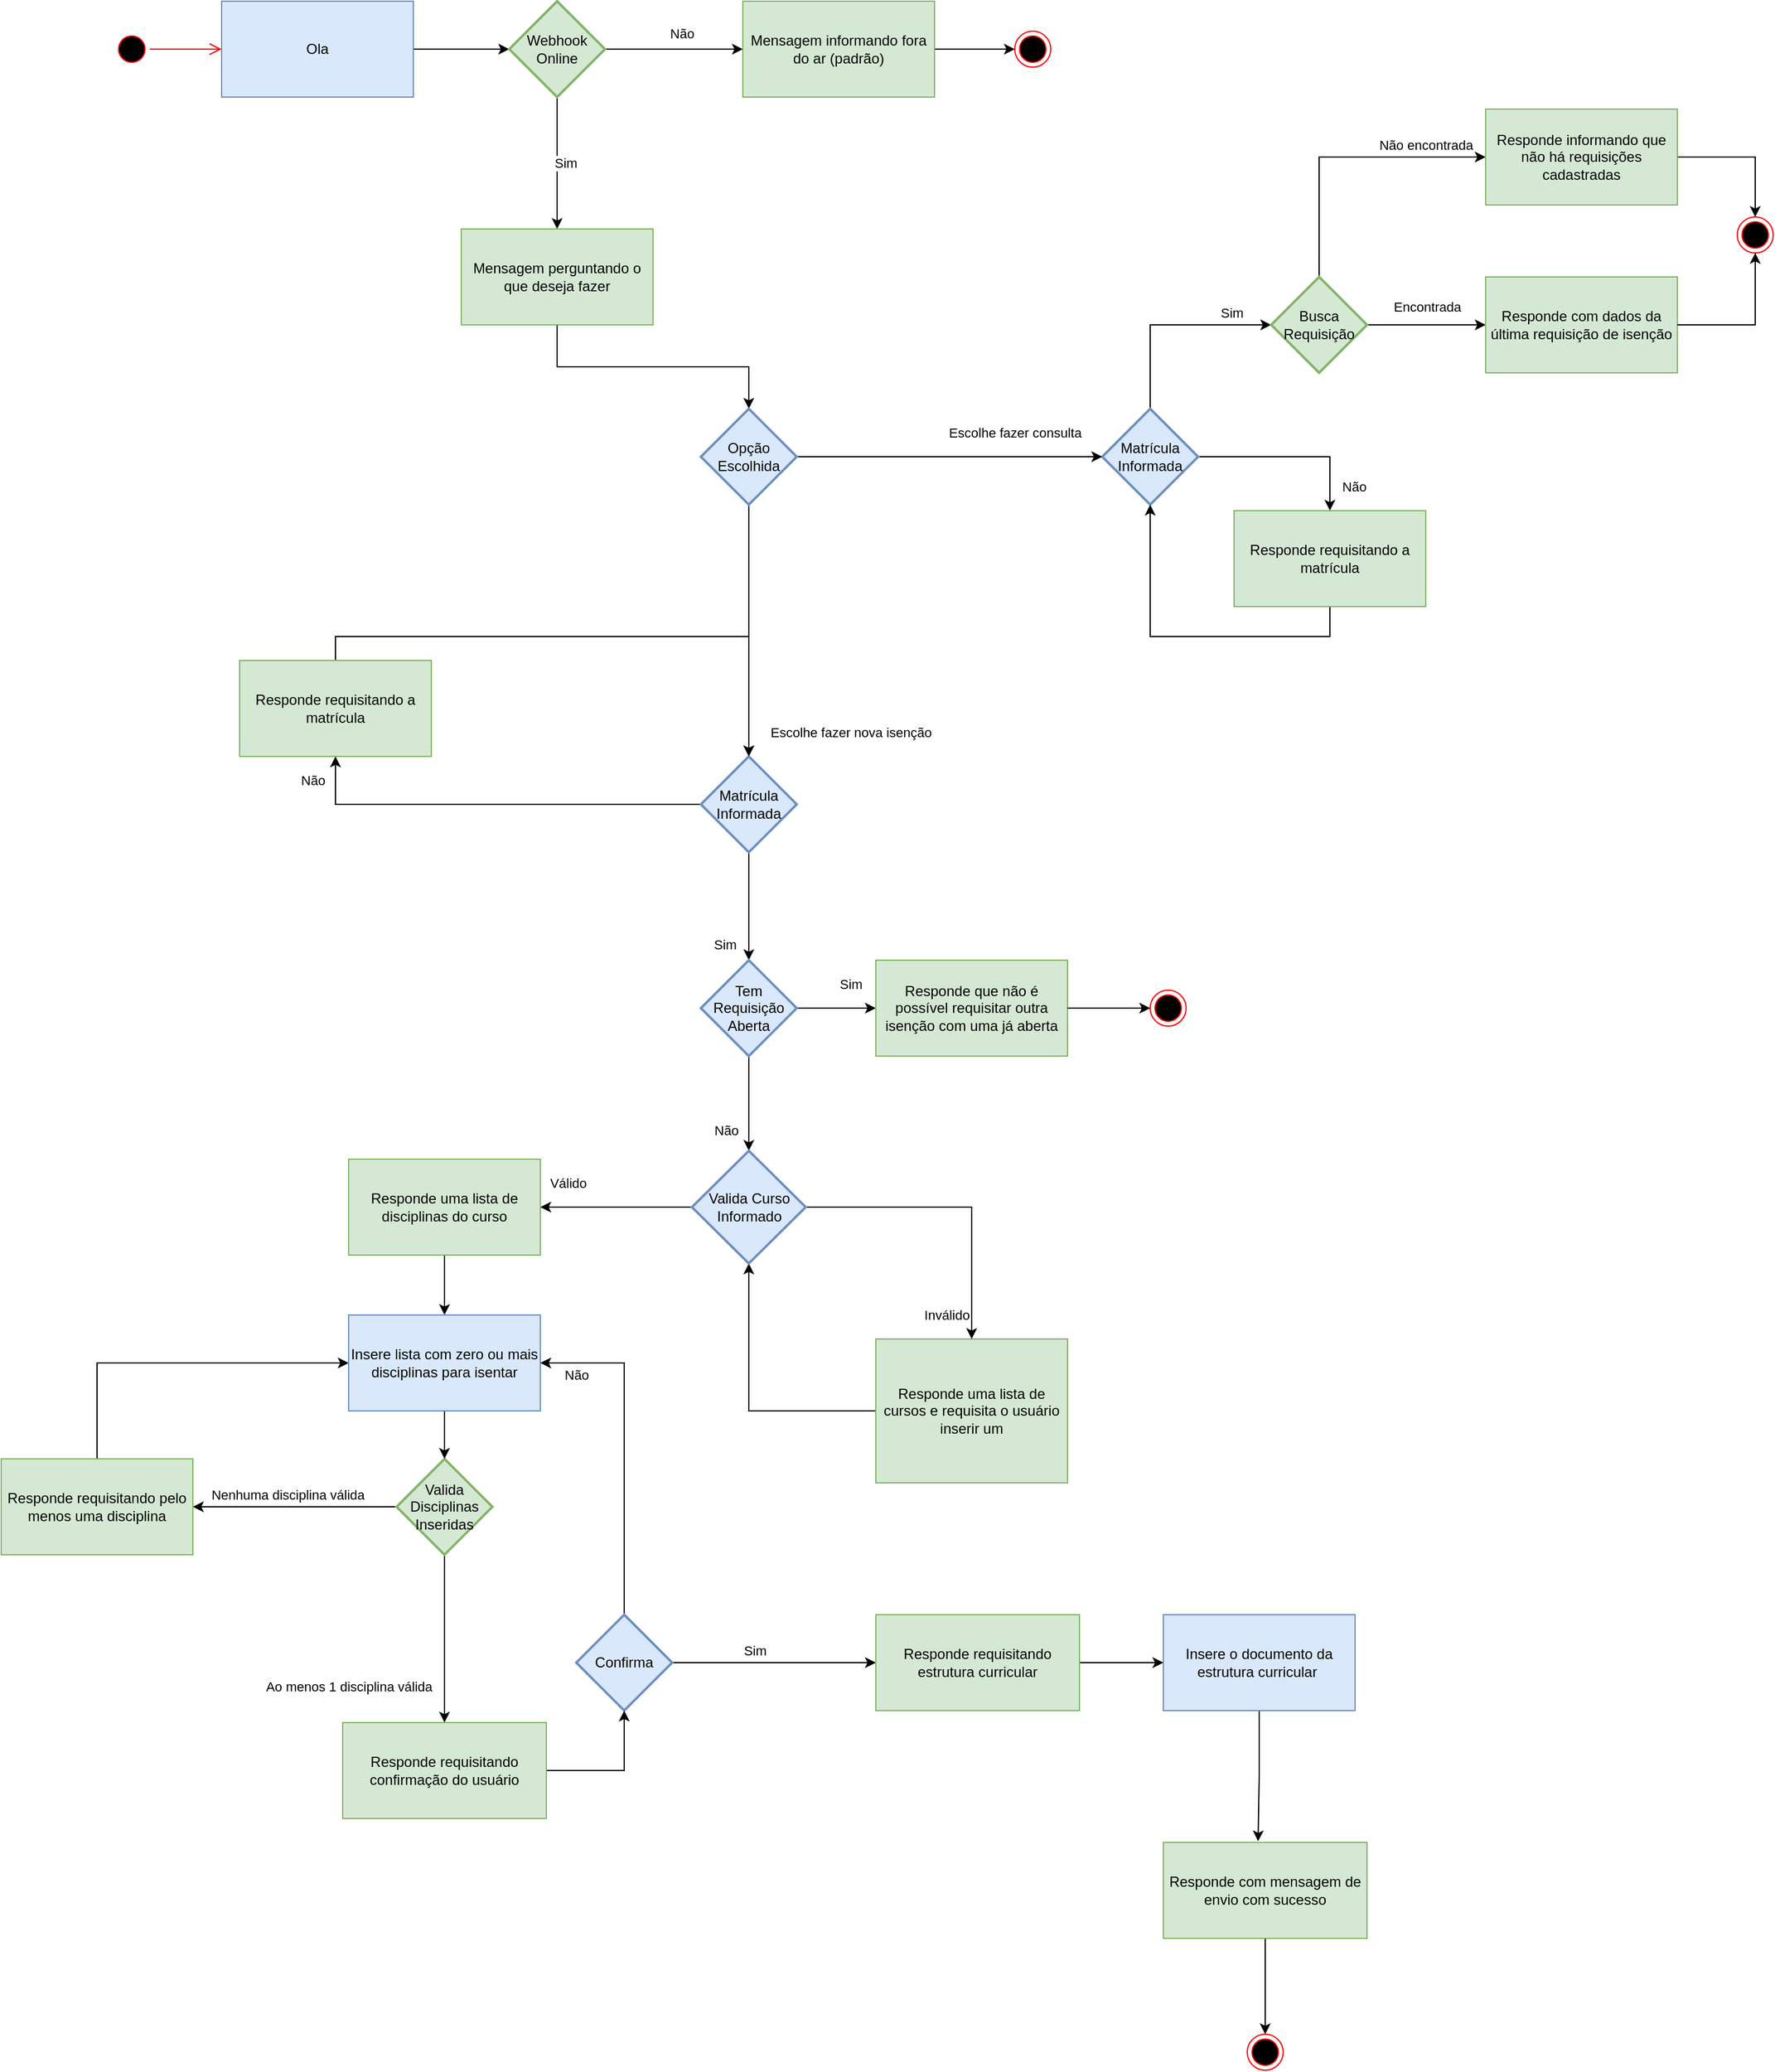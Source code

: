<mxfile version="21.2.9" type="device">
  <diagram name="Página-1" id="7T6YK1fkB9dHNd4w-fF6">
    <mxGraphModel dx="1393" dy="766" grid="1" gridSize="10" guides="1" tooltips="1" connect="1" arrows="1" fold="1" page="1" pageScale="1" pageWidth="827" pageHeight="1169" math="0" shadow="0">
      <root>
        <mxCell id="0" />
        <mxCell id="1" parent="0" />
        <mxCell id="oCtlCVMBS-8bKVbxEa3a-4" style="edgeStyle=orthogonalEdgeStyle;rounded=0;orthogonalLoop=1;jettySize=auto;html=1;exitX=1;exitY=0.5;exitDx=0;exitDy=0;entryX=0;entryY=0.5;entryDx=0;entryDy=0;entryPerimeter=0;" parent="1" source="oCtlCVMBS-8bKVbxEa3a-2" target="oCtlCVMBS-8bKVbxEa3a-7" edge="1">
          <mxGeometry relative="1" as="geometry">
            <mxPoint x="405" y="280" as="targetPoint" />
          </mxGeometry>
        </mxCell>
        <mxCell id="oCtlCVMBS-8bKVbxEa3a-2" value="Ola" style="rounded=0;whiteSpace=wrap;html=1;fillColor=#dae8fc;strokeColor=#6c8ebf;" parent="1" vertex="1">
          <mxGeometry x="325" y="120" width="160" height="80" as="geometry" />
        </mxCell>
        <mxCell id="oCtlCVMBS-8bKVbxEa3a-6" style="edgeStyle=orthogonalEdgeStyle;rounded=0;orthogonalLoop=1;jettySize=auto;html=1;exitX=0.5;exitY=1;exitDx=0;exitDy=0;entryX=0.5;entryY=0;entryDx=0;entryDy=0;exitPerimeter=0;" parent="1" source="oCtlCVMBS-8bKVbxEa3a-7" target="oCtlCVMBS-8bKVbxEa3a-5" edge="1">
          <mxGeometry relative="1" as="geometry">
            <mxPoint x="445" y="320" as="sourcePoint" />
          </mxGeometry>
        </mxCell>
        <mxCell id="oCtlCVMBS-8bKVbxEa3a-12" value="Sim" style="edgeLabel;html=1;align=center;verticalAlign=middle;resizable=0;points=[];" parent="oCtlCVMBS-8bKVbxEa3a-6" connectable="0" vertex="1">
          <mxGeometry x="0.223" y="2" relative="1" as="geometry">
            <mxPoint x="5" y="-13" as="offset" />
          </mxGeometry>
        </mxCell>
        <mxCell id="oCtlCVMBS-8bKVbxEa3a-26" style="edgeStyle=orthogonalEdgeStyle;rounded=0;orthogonalLoop=1;jettySize=auto;html=1;exitX=0.5;exitY=1;exitDx=0;exitDy=0;entryX=0.5;entryY=0;entryDx=0;entryDy=0;entryPerimeter=0;" parent="1" source="oCtlCVMBS-8bKVbxEa3a-5" target="oCtlCVMBS-8bKVbxEa3a-25" edge="1">
          <mxGeometry relative="1" as="geometry" />
        </mxCell>
        <mxCell id="oCtlCVMBS-8bKVbxEa3a-5" value="Mensagem perguntando o que deseja fazer" style="rounded=0;whiteSpace=wrap;html=1;fillColor=#d5e8d4;strokeColor=#82b366;" parent="1" vertex="1">
          <mxGeometry x="525" y="310" width="160" height="80" as="geometry" />
        </mxCell>
        <mxCell id="oCtlCVMBS-8bKVbxEa3a-11" style="edgeStyle=orthogonalEdgeStyle;rounded=0;orthogonalLoop=1;jettySize=auto;html=1;exitX=1;exitY=0.5;exitDx=0;exitDy=0;exitPerimeter=0;entryX=0;entryY=0.5;entryDx=0;entryDy=0;" parent="1" source="oCtlCVMBS-8bKVbxEa3a-7" target="oCtlCVMBS-8bKVbxEa3a-14" edge="1">
          <mxGeometry relative="1" as="geometry">
            <mxPoint x="265" y="320" as="targetPoint" />
          </mxGeometry>
        </mxCell>
        <mxCell id="oCtlCVMBS-8bKVbxEa3a-13" value="Não" style="edgeLabel;html=1;align=center;verticalAlign=middle;resizable=0;points=[];" parent="oCtlCVMBS-8bKVbxEa3a-11" connectable="0" vertex="1">
          <mxGeometry x="0.342" y="-1" relative="1" as="geometry">
            <mxPoint x="-13" y="-14" as="offset" />
          </mxGeometry>
        </mxCell>
        <mxCell id="oCtlCVMBS-8bKVbxEa3a-7" value="Webhook Online" style="strokeWidth=2;html=1;shape=mxgraph.flowchart.decision;whiteSpace=wrap;fillColor=#d5e8d4;strokeColor=#82b366;" parent="1" vertex="1">
          <mxGeometry x="565" y="120" width="80" height="80" as="geometry" />
        </mxCell>
        <mxCell id="oCtlCVMBS-8bKVbxEa3a-8" value="" style="ellipse;html=1;shape=startState;fillColor=#000000;strokeColor=#ff0000;" parent="1" vertex="1">
          <mxGeometry x="235" y="145" width="30" height="30" as="geometry" />
        </mxCell>
        <mxCell id="oCtlCVMBS-8bKVbxEa3a-9" value="" style="edgeStyle=orthogonalEdgeStyle;html=1;verticalAlign=bottom;endArrow=open;endSize=8;strokeColor=#ff0000;rounded=0;entryX=0;entryY=0.5;entryDx=0;entryDy=0;" parent="1" source="oCtlCVMBS-8bKVbxEa3a-8" target="oCtlCVMBS-8bKVbxEa3a-2" edge="1">
          <mxGeometry relative="1" as="geometry">
            <mxPoint x="250" y="230" as="targetPoint" />
          </mxGeometry>
        </mxCell>
        <mxCell id="EMoXkeN6CnU1Frgxv0sw-1" style="edgeStyle=orthogonalEdgeStyle;rounded=0;orthogonalLoop=1;jettySize=auto;html=1;exitX=1;exitY=0.5;exitDx=0;exitDy=0;entryX=0;entryY=0.5;entryDx=0;entryDy=0;" parent="1" source="oCtlCVMBS-8bKVbxEa3a-14" target="oCtlCVMBS-8bKVbxEa3a-17" edge="1">
          <mxGeometry relative="1" as="geometry" />
        </mxCell>
        <mxCell id="oCtlCVMBS-8bKVbxEa3a-14" value="Mensagem informando fora do ar (padrão)" style="rounded=0;whiteSpace=wrap;html=1;fillColor=#d5e8d4;strokeColor=#82b366;" parent="1" vertex="1">
          <mxGeometry x="760" y="120" width="160" height="80" as="geometry" />
        </mxCell>
        <mxCell id="oCtlCVMBS-8bKVbxEa3a-17" value="" style="ellipse;html=1;shape=endState;fillColor=#000000;strokeColor=#ff0000;" parent="1" vertex="1">
          <mxGeometry x="987" y="145" width="30" height="30" as="geometry" />
        </mxCell>
        <mxCell id="oCtlCVMBS-8bKVbxEa3a-24" style="edgeStyle=orthogonalEdgeStyle;rounded=0;orthogonalLoop=1;jettySize=auto;html=1;exitX=0.5;exitY=0;exitDx=0;exitDy=0;exitPerimeter=0;entryX=0;entryY=0.5;entryDx=0;entryDy=0;entryPerimeter=0;" parent="1" source="oCtlCVMBS-8bKVbxEa3a-22" target="EnrpidF48NbyAJi38hOC-6" edge="1">
          <mxGeometry relative="1" as="geometry">
            <mxPoint x="1170" y="410" as="targetPoint" />
          </mxGeometry>
        </mxCell>
        <mxCell id="oCtlCVMBS-8bKVbxEa3a-33" value="Sim" style="edgeLabel;html=1;align=center;verticalAlign=middle;resizable=0;points=[];" parent="oCtlCVMBS-8bKVbxEa3a-24" connectable="0" vertex="1">
          <mxGeometry x="0.607" y="3" relative="1" as="geometry">
            <mxPoint y="-7" as="offset" />
          </mxGeometry>
        </mxCell>
        <mxCell id="oCtlCVMBS-8bKVbxEa3a-32" style="edgeStyle=orthogonalEdgeStyle;rounded=0;orthogonalLoop=1;jettySize=auto;html=1;exitX=1;exitY=0.5;exitDx=0;exitDy=0;exitPerimeter=0;entryX=0.5;entryY=0;entryDx=0;entryDy=0;" parent="1" source="oCtlCVMBS-8bKVbxEa3a-22" target="oCtlCVMBS-8bKVbxEa3a-31" edge="1">
          <mxGeometry relative="1" as="geometry" />
        </mxCell>
        <mxCell id="oCtlCVMBS-8bKVbxEa3a-34" value="Não" style="edgeLabel;html=1;align=center;verticalAlign=middle;resizable=0;points=[];" parent="oCtlCVMBS-8bKVbxEa3a-32" connectable="0" vertex="1">
          <mxGeometry x="0.698" y="3" relative="1" as="geometry">
            <mxPoint x="17" y="3" as="offset" />
          </mxGeometry>
        </mxCell>
        <mxCell id="oCtlCVMBS-8bKVbxEa3a-22" value="Matrícula Informada" style="strokeWidth=2;html=1;shape=mxgraph.flowchart.decision;whiteSpace=wrap;fillColor=#dae8fc;strokeColor=#6c8ebf;" parent="1" vertex="1">
          <mxGeometry x="1060" y="460" width="80" height="80" as="geometry" />
        </mxCell>
        <mxCell id="oCtlCVMBS-8bKVbxEa3a-27" style="edgeStyle=orthogonalEdgeStyle;rounded=0;orthogonalLoop=1;jettySize=auto;html=1;exitX=0.5;exitY=1;exitDx=0;exitDy=0;exitPerimeter=0;entryX=0.5;entryY=0;entryDx=0;entryDy=0;entryPerimeter=0;" parent="1" source="oCtlCVMBS-8bKVbxEa3a-25" target="shPn5sGYBzHUYoONPLgU-8" edge="1">
          <mxGeometry relative="1" as="geometry">
            <mxPoint x="760" y="600" as="targetPoint" />
          </mxGeometry>
        </mxCell>
        <mxCell id="oCtlCVMBS-8bKVbxEa3a-28" style="edgeStyle=orthogonalEdgeStyle;rounded=0;orthogonalLoop=1;jettySize=auto;html=1;exitX=1;exitY=0.5;exitDx=0;exitDy=0;exitPerimeter=0;entryX=0;entryY=0.5;entryDx=0;entryDy=0;entryPerimeter=0;" parent="1" source="oCtlCVMBS-8bKVbxEa3a-25" target="oCtlCVMBS-8bKVbxEa3a-22" edge="1">
          <mxGeometry relative="1" as="geometry" />
        </mxCell>
        <mxCell id="oCtlCVMBS-8bKVbxEa3a-29" value="Escolhe fazer consulta" style="edgeLabel;html=1;align=center;verticalAlign=middle;resizable=0;points=[];" parent="oCtlCVMBS-8bKVbxEa3a-28" connectable="0" vertex="1">
          <mxGeometry x="0.6" y="-1" relative="1" as="geometry">
            <mxPoint x="-22" y="-21" as="offset" />
          </mxGeometry>
        </mxCell>
        <mxCell id="oCtlCVMBS-8bKVbxEa3a-25" value="Opção Escolhida" style="strokeWidth=2;html=1;shape=mxgraph.flowchart.decision;whiteSpace=wrap;fillColor=#dae8fc;strokeColor=#6c8ebf;" parent="1" vertex="1">
          <mxGeometry x="725" y="460" width="80" height="80" as="geometry" />
        </mxCell>
        <mxCell id="oCtlCVMBS-8bKVbxEa3a-44" style="edgeStyle=orthogonalEdgeStyle;rounded=0;orthogonalLoop=1;jettySize=auto;html=1;entryX=0.5;entryY=1;entryDx=0;entryDy=0;entryPerimeter=0;" parent="1" source="oCtlCVMBS-8bKVbxEa3a-31" target="oCtlCVMBS-8bKVbxEa3a-22" edge="1">
          <mxGeometry relative="1" as="geometry">
            <Array as="points">
              <mxPoint x="1250" y="650" />
              <mxPoint x="1100" y="650" />
            </Array>
          </mxGeometry>
        </mxCell>
        <mxCell id="oCtlCVMBS-8bKVbxEa3a-31" value="Responde requisitando a matrícula" style="rounded=0;whiteSpace=wrap;html=1;fillColor=#d5e8d4;strokeColor=#82b366;" parent="1" vertex="1">
          <mxGeometry x="1170" y="545" width="160" height="80" as="geometry" />
        </mxCell>
        <mxCell id="shPn5sGYBzHUYoONPLgU-11" style="edgeStyle=orthogonalEdgeStyle;rounded=0;orthogonalLoop=1;jettySize=auto;html=1;entryX=0.5;entryY=0;entryDx=0;entryDy=0;entryPerimeter=0;exitX=0.5;exitY=1;exitDx=0;exitDy=0;exitPerimeter=0;" parent="1" source="EMoXkeN6CnU1Frgxv0sw-2" target="oCtlCVMBS-8bKVbxEa3a-43" edge="1">
          <mxGeometry relative="1" as="geometry" />
        </mxCell>
        <mxCell id="EMoXkeN6CnU1Frgxv0sw-5" value="Não" style="edgeLabel;html=1;align=center;verticalAlign=middle;resizable=0;points=[];" parent="shPn5sGYBzHUYoONPLgU-11" connectable="0" vertex="1">
          <mxGeometry x="0.896" y="3" relative="1" as="geometry">
            <mxPoint x="-22" y="-13" as="offset" />
          </mxGeometry>
        </mxCell>
        <mxCell id="shPn5sGYBzHUYoONPLgU-12" style="edgeStyle=orthogonalEdgeStyle;rounded=0;orthogonalLoop=1;jettySize=auto;html=1;entryX=0.5;entryY=1;entryDx=0;entryDy=0;exitX=0;exitY=0.5;exitDx=0;exitDy=0;exitPerimeter=0;" parent="1" source="shPn5sGYBzHUYoONPLgU-8" target="shPn5sGYBzHUYoONPLgU-10" edge="1">
          <mxGeometry relative="1" as="geometry">
            <Array as="points">
              <mxPoint x="420" y="790" />
            </Array>
          </mxGeometry>
        </mxCell>
        <mxCell id="shPn5sGYBzHUYoONPLgU-14" value="Escolhe fazer nova isenção" style="edgeLabel;html=1;align=center;verticalAlign=middle;resizable=0;points=[];" parent="shPn5sGYBzHUYoONPLgU-12" connectable="0" vertex="1">
          <mxGeometry x="-0.423" relative="1" as="geometry">
            <mxPoint x="224" y="-60" as="offset" />
          </mxGeometry>
        </mxCell>
        <mxCell id="EnrpidF48NbyAJi38hOC-5" value="Não" style="edgeLabel;html=1;align=center;verticalAlign=middle;resizable=0;points=[];" parent="shPn5sGYBzHUYoONPLgU-12" connectable="0" vertex="1">
          <mxGeometry x="0.762" relative="1" as="geometry">
            <mxPoint x="-20" y="-20" as="offset" />
          </mxGeometry>
        </mxCell>
        <mxCell id="EMoXkeN6CnU1Frgxv0sw-3" style="edgeStyle=orthogonalEdgeStyle;rounded=0;orthogonalLoop=1;jettySize=auto;html=1;exitX=0.5;exitY=1;exitDx=0;exitDy=0;exitPerimeter=0;entryX=0.5;entryY=0;entryDx=0;entryDy=0;entryPerimeter=0;" parent="1" source="shPn5sGYBzHUYoONPLgU-8" target="EMoXkeN6CnU1Frgxv0sw-2" edge="1">
          <mxGeometry relative="1" as="geometry" />
        </mxCell>
        <mxCell id="EMoXkeN6CnU1Frgxv0sw-4" value="Sim" style="edgeLabel;html=1;align=center;verticalAlign=middle;resizable=0;points=[];" parent="EMoXkeN6CnU1Frgxv0sw-3" connectable="0" vertex="1">
          <mxGeometry x="0.291" y="3" relative="1" as="geometry">
            <mxPoint x="-23" y="19" as="offset" />
          </mxGeometry>
        </mxCell>
        <mxCell id="shPn5sGYBzHUYoONPLgU-8" value="Matrícula Informada" style="strokeWidth=2;html=1;shape=mxgraph.flowchart.decision;whiteSpace=wrap;fillColor=#dae8fc;strokeColor=#6c8ebf;" parent="1" vertex="1">
          <mxGeometry x="725" y="750" width="80" height="80" as="geometry" />
        </mxCell>
        <mxCell id="shPn5sGYBzHUYoONPLgU-19" style="edgeStyle=orthogonalEdgeStyle;rounded=0;orthogonalLoop=1;jettySize=auto;html=1;entryX=0.5;entryY=1;entryDx=0;entryDy=0;entryPerimeter=0;" parent="1" source="shPn5sGYBzHUYoONPLgU-9" target="oCtlCVMBS-8bKVbxEa3a-43" edge="1">
          <mxGeometry relative="1" as="geometry" />
        </mxCell>
        <mxCell id="shPn5sGYBzHUYoONPLgU-9" value="Responde uma lista de cursos e requisita&amp;nbsp;o usuário inserir um" style="rounded=0;whiteSpace=wrap;html=1;fillColor=#d5e8d4;strokeColor=#82b366;" parent="1" vertex="1">
          <mxGeometry x="871" y="1236" width="160" height="120" as="geometry" />
        </mxCell>
        <mxCell id="EnrpidF48NbyAJi38hOC-4" style="edgeStyle=orthogonalEdgeStyle;rounded=0;orthogonalLoop=1;jettySize=auto;html=1;exitX=0.5;exitY=0;exitDx=0;exitDy=0;entryX=0.5;entryY=0;entryDx=0;entryDy=0;entryPerimeter=0;" parent="1" source="shPn5sGYBzHUYoONPLgU-10" target="shPn5sGYBzHUYoONPLgU-8" edge="1">
          <mxGeometry relative="1" as="geometry" />
        </mxCell>
        <mxCell id="shPn5sGYBzHUYoONPLgU-10" value="Responde requisitando a matrícula" style="rounded=0;whiteSpace=wrap;html=1;fillColor=#d5e8d4;strokeColor=#82b366;" parent="1" vertex="1">
          <mxGeometry x="340" y="670" width="160" height="80" as="geometry" />
        </mxCell>
        <mxCell id="shPn5sGYBzHUYoONPLgU-18" style="edgeStyle=orthogonalEdgeStyle;rounded=0;orthogonalLoop=1;jettySize=auto;html=1;" parent="1" source="oCtlCVMBS-8bKVbxEa3a-43" target="shPn5sGYBzHUYoONPLgU-9" edge="1">
          <mxGeometry relative="1" as="geometry" />
        </mxCell>
        <mxCell id="shPn5sGYBzHUYoONPLgU-20" value="Inválido" style="edgeLabel;html=1;align=center;verticalAlign=middle;resizable=0;points=[];" parent="shPn5sGYBzHUYoONPLgU-18" connectable="0" vertex="1">
          <mxGeometry x="-0.65" relative="1" as="geometry">
            <mxPoint x="74" y="90" as="offset" />
          </mxGeometry>
        </mxCell>
        <mxCell id="EnrpidF48NbyAJi38hOC-1" style="edgeStyle=orthogonalEdgeStyle;rounded=0;orthogonalLoop=1;jettySize=auto;html=1;exitX=0;exitY=0.5;exitDx=0;exitDy=0;exitPerimeter=0;entryX=1;entryY=0.5;entryDx=0;entryDy=0;" parent="1" source="oCtlCVMBS-8bKVbxEa3a-43" target="shPn5sGYBzHUYoONPLgU-22" edge="1">
          <mxGeometry relative="1" as="geometry" />
        </mxCell>
        <mxCell id="EnrpidF48NbyAJi38hOC-3" value="Válido" style="edgeLabel;html=1;align=center;verticalAlign=middle;resizable=0;points=[];" parent="EnrpidF48NbyAJi38hOC-1" connectable="0" vertex="1">
          <mxGeometry x="0.758" y="2" relative="1" as="geometry">
            <mxPoint x="7" y="-22" as="offset" />
          </mxGeometry>
        </mxCell>
        <mxCell id="oCtlCVMBS-8bKVbxEa3a-43" value="Valida Curso Informado" style="strokeWidth=2;html=1;shape=mxgraph.flowchart.decision;whiteSpace=wrap;fillColor=#dae8fc;strokeColor=#6c8ebf;" parent="1" vertex="1">
          <mxGeometry x="717.5" y="1079" width="95" height="94" as="geometry" />
        </mxCell>
        <mxCell id="EnrpidF48NbyAJi38hOC-13" style="edgeStyle=orthogonalEdgeStyle;rounded=0;orthogonalLoop=1;jettySize=auto;html=1;exitX=0.5;exitY=1;exitDx=0;exitDy=0;entryX=0.5;entryY=0;entryDx=0;entryDy=0;" parent="1" source="shPn5sGYBzHUYoONPLgU-22" target="EnrpidF48NbyAJi38hOC-12" edge="1">
          <mxGeometry relative="1" as="geometry" />
        </mxCell>
        <mxCell id="shPn5sGYBzHUYoONPLgU-22" value="Responde uma lista de disciplinas do curso" style="rounded=0;whiteSpace=wrap;html=1;fillColor=#d5e8d4;strokeColor=#82b366;" parent="1" vertex="1">
          <mxGeometry x="431" y="1086" width="160" height="80" as="geometry" />
        </mxCell>
        <mxCell id="shPn5sGYBzHUYoONPLgU-25" style="edgeStyle=orthogonalEdgeStyle;rounded=0;orthogonalLoop=1;jettySize=auto;html=1;entryX=1;entryY=0.5;entryDx=0;entryDy=0;exitX=0;exitY=0.5;exitDx=0;exitDy=0;exitPerimeter=0;" parent="1" source="shPn5sGYBzHUYoONPLgU-23" target="shPn5sGYBzHUYoONPLgU-29" edge="1">
          <mxGeometry relative="1" as="geometry">
            <mxPoint x="411" y="1306" as="targetPoint" />
          </mxGeometry>
        </mxCell>
        <mxCell id="shPn5sGYBzHUYoONPLgU-28" value="Nenhuma disciplina válida" style="edgeLabel;html=1;align=center;verticalAlign=middle;resizable=0;points=[];" parent="shPn5sGYBzHUYoONPLgU-25" connectable="0" vertex="1">
          <mxGeometry x="-0.16" relative="1" as="geometry">
            <mxPoint x="-20" y="-10" as="offset" />
          </mxGeometry>
        </mxCell>
        <mxCell id="shPn5sGYBzHUYoONPLgU-26" style="edgeStyle=orthogonalEdgeStyle;rounded=0;orthogonalLoop=1;jettySize=auto;html=1;exitX=0.5;exitY=1;exitDx=0;exitDy=0;exitPerimeter=0;entryX=0.5;entryY=0;entryDx=0;entryDy=0;" parent="1" source="shPn5sGYBzHUYoONPLgU-23" target="shPn5sGYBzHUYoONPLgU-31" edge="1">
          <mxGeometry relative="1" as="geometry">
            <mxPoint x="611" y="1306" as="targetPoint" />
          </mxGeometry>
        </mxCell>
        <mxCell id="shPn5sGYBzHUYoONPLgU-27" value="Ao menos 1 disciplina válida" style="edgeLabel;html=1;align=center;verticalAlign=middle;resizable=0;points=[];" parent="shPn5sGYBzHUYoONPLgU-26" connectable="0" vertex="1">
          <mxGeometry x="-0.656" y="4" relative="1" as="geometry">
            <mxPoint x="-84" y="86" as="offset" />
          </mxGeometry>
        </mxCell>
        <mxCell id="shPn5sGYBzHUYoONPLgU-23" value="Valida&lt;br&gt;Disciplinas&lt;br&gt;Inseridas" style="strokeWidth=2;html=1;shape=mxgraph.flowchart.decision;whiteSpace=wrap;fillColor=#d5e8d4;strokeColor=#82b366;" parent="1" vertex="1">
          <mxGeometry x="471" y="1336" width="80" height="80" as="geometry" />
        </mxCell>
        <mxCell id="EnrpidF48NbyAJi38hOC-8" style="edgeStyle=orthogonalEdgeStyle;rounded=0;orthogonalLoop=1;jettySize=auto;html=1;exitX=1;exitY=0.5;exitDx=0;exitDy=0;exitPerimeter=0;entryX=0;entryY=0.5;entryDx=0;entryDy=0;" parent="1" source="EnrpidF48NbyAJi38hOC-6" target="EnrpidF48NbyAJi38hOC-7" edge="1">
          <mxGeometry relative="1" as="geometry" />
        </mxCell>
        <mxCell id="EnrpidF48NbyAJi38hOC-9" value="Encontrada" style="edgeLabel;html=1;align=center;verticalAlign=middle;resizable=0;points=[];" parent="EnrpidF48NbyAJi38hOC-8" connectable="0" vertex="1">
          <mxGeometry x="0.663" relative="1" as="geometry">
            <mxPoint x="-33" y="-15" as="offset" />
          </mxGeometry>
        </mxCell>
        <mxCell id="5c4WjfSx52G1czYOrWed-3" style="edgeStyle=orthogonalEdgeStyle;rounded=0;orthogonalLoop=1;jettySize=auto;html=1;exitX=0.5;exitY=0;exitDx=0;exitDy=0;exitPerimeter=0;entryX=0;entryY=0.5;entryDx=0;entryDy=0;" parent="1" source="EnrpidF48NbyAJi38hOC-6" target="5c4WjfSx52G1czYOrWed-2" edge="1">
          <mxGeometry relative="1" as="geometry" />
        </mxCell>
        <mxCell id="5c4WjfSx52G1czYOrWed-5" value="Não encontrada" style="edgeLabel;html=1;align=center;verticalAlign=middle;resizable=0;points=[];" parent="5c4WjfSx52G1czYOrWed-3" connectable="0" vertex="1">
          <mxGeometry x="0.831" y="3" relative="1" as="geometry">
            <mxPoint x="-30" y="-7" as="offset" />
          </mxGeometry>
        </mxCell>
        <mxCell id="EnrpidF48NbyAJi38hOC-6" value="Busca Requisição" style="strokeWidth=2;html=1;shape=mxgraph.flowchart.decision;whiteSpace=wrap;fillColor=#d5e8d4;strokeColor=#82b366;" parent="1" vertex="1">
          <mxGeometry x="1201" y="350" width="80" height="80" as="geometry" />
        </mxCell>
        <mxCell id="EnrpidF48NbyAJi38hOC-7" value="Responde com dados da última requisição de isenção" style="rounded=0;whiteSpace=wrap;html=1;fillColor=#d5e8d4;strokeColor=#82b366;" parent="1" vertex="1">
          <mxGeometry x="1380" y="350" width="160" height="80" as="geometry" />
        </mxCell>
        <mxCell id="EnrpidF48NbyAJi38hOC-15" style="edgeStyle=orthogonalEdgeStyle;rounded=0;orthogonalLoop=1;jettySize=auto;html=1;exitX=0.5;exitY=0;exitDx=0;exitDy=0;entryX=0;entryY=0.5;entryDx=0;entryDy=0;" parent="1" source="shPn5sGYBzHUYoONPLgU-29" target="EnrpidF48NbyAJi38hOC-12" edge="1">
          <mxGeometry relative="1" as="geometry">
            <Array as="points">
              <mxPoint x="221" y="1256" />
            </Array>
          </mxGeometry>
        </mxCell>
        <mxCell id="shPn5sGYBzHUYoONPLgU-29" value="Responde requisitando pelo menos uma disciplina" style="rounded=0;whiteSpace=wrap;html=1;fillColor=#d5e8d4;strokeColor=#82b366;" parent="1" vertex="1">
          <mxGeometry x="141" y="1336" width="160" height="80" as="geometry" />
        </mxCell>
        <mxCell id="EnrpidF48NbyAJi38hOC-10" value="" style="ellipse;html=1;shape=endState;fillColor=#000000;strokeColor=#ff0000;" parent="1" vertex="1">
          <mxGeometry x="1590" y="300" width="30" height="30" as="geometry" />
        </mxCell>
        <mxCell id="EnrpidF48NbyAJi38hOC-11" style="edgeStyle=orthogonalEdgeStyle;rounded=0;orthogonalLoop=1;jettySize=auto;html=1;exitX=1;exitY=0.5;exitDx=0;exitDy=0;entryX=0.5;entryY=1;entryDx=0;entryDy=0;" parent="1" source="EnrpidF48NbyAJi38hOC-7" target="EnrpidF48NbyAJi38hOC-10" edge="1">
          <mxGeometry relative="1" as="geometry" />
        </mxCell>
        <mxCell id="EnrpidF48NbyAJi38hOC-14" style="edgeStyle=orthogonalEdgeStyle;rounded=0;orthogonalLoop=1;jettySize=auto;html=1;exitX=0.5;exitY=1;exitDx=0;exitDy=0;entryX=0.5;entryY=0;entryDx=0;entryDy=0;entryPerimeter=0;" parent="1" source="EnrpidF48NbyAJi38hOC-12" target="shPn5sGYBzHUYoONPLgU-23" edge="1">
          <mxGeometry relative="1" as="geometry" />
        </mxCell>
        <mxCell id="EnrpidF48NbyAJi38hOC-12" value="Insere lista com zero ou mais disciplinas para isentar" style="rounded=0;whiteSpace=wrap;html=1;fillColor=#dae8fc;strokeColor=#6c8ebf;" parent="1" vertex="1">
          <mxGeometry x="431" y="1216" width="160" height="80" as="geometry" />
        </mxCell>
        <mxCell id="5c4WjfSx52G1czYOrWed-1" style="edgeStyle=orthogonalEdgeStyle;rounded=0;orthogonalLoop=1;jettySize=auto;html=1;exitX=0.5;exitY=0;exitDx=0;exitDy=0;entryX=1;entryY=0.5;entryDx=0;entryDy=0;exitPerimeter=0;" parent="1" source="5c4WjfSx52G1czYOrWed-6" target="EnrpidF48NbyAJi38hOC-12" edge="1">
          <mxGeometry relative="1" as="geometry" />
        </mxCell>
        <mxCell id="khAy5mGVvC1YyIEyvYWo-3" value="Não" style="edgeLabel;html=1;align=center;verticalAlign=middle;resizable=0;points=[];" parent="5c4WjfSx52G1czYOrWed-1" connectable="0" vertex="1">
          <mxGeometry x="-0.207" relative="1" as="geometry">
            <mxPoint x="-40" y="-89" as="offset" />
          </mxGeometry>
        </mxCell>
        <mxCell id="5c4WjfSx52G1czYOrWed-4" style="edgeStyle=orthogonalEdgeStyle;rounded=0;orthogonalLoop=1;jettySize=auto;html=1;exitX=1;exitY=0.5;exitDx=0;exitDy=0;entryX=0.5;entryY=0;entryDx=0;entryDy=0;" parent="1" source="5c4WjfSx52G1czYOrWed-2" target="EnrpidF48NbyAJi38hOC-10" edge="1">
          <mxGeometry relative="1" as="geometry" />
        </mxCell>
        <mxCell id="khAy5mGVvC1YyIEyvYWo-5" style="edgeStyle=orthogonalEdgeStyle;rounded=0;orthogonalLoop=1;jettySize=auto;html=1;exitX=1;exitY=0.5;exitDx=0;exitDy=0;exitPerimeter=0;entryX=0;entryY=0.5;entryDx=0;entryDy=0;" parent="1" source="5c4WjfSx52G1czYOrWed-6" target="khAy5mGVvC1YyIEyvYWo-9" edge="1">
          <mxGeometry relative="1" as="geometry">
            <mxPoint x="921" y="1496" as="targetPoint" />
          </mxGeometry>
        </mxCell>
        <mxCell id="khAy5mGVvC1YyIEyvYWo-6" value="Sim" style="edgeLabel;html=1;align=center;verticalAlign=middle;resizable=0;points=[];" parent="khAy5mGVvC1YyIEyvYWo-5" connectable="0" vertex="1">
          <mxGeometry x="-0.191" y="2" relative="1" as="geometry">
            <mxPoint y="-8" as="offset" />
          </mxGeometry>
        </mxCell>
        <mxCell id="5c4WjfSx52G1czYOrWed-6" value="Confirma" style="strokeWidth=2;html=1;shape=mxgraph.flowchart.decision;whiteSpace=wrap;fillColor=#dae8fc;strokeColor=#6c8ebf;" parent="1" vertex="1">
          <mxGeometry x="621" y="1466" width="80" height="80" as="geometry" />
        </mxCell>
        <mxCell id="khAy5mGVvC1YyIEyvYWo-8" style="edgeStyle=orthogonalEdgeStyle;rounded=0;orthogonalLoop=1;jettySize=auto;html=1;entryX=0.5;entryY=1;entryDx=0;entryDy=0;entryPerimeter=0;" parent="1" source="shPn5sGYBzHUYoONPLgU-31" target="5c4WjfSx52G1czYOrWed-6" edge="1">
          <mxGeometry relative="1" as="geometry" />
        </mxCell>
        <mxCell id="5c4WjfSx52G1czYOrWed-2" value="Responde informando que não há requisições cadastradas" style="rounded=0;whiteSpace=wrap;html=1;fillColor=#d5e8d4;strokeColor=#82b366;" parent="1" vertex="1">
          <mxGeometry x="1380" y="210" width="160" height="80" as="geometry" />
        </mxCell>
        <mxCell id="shPn5sGYBzHUYoONPLgU-31" value="Responde requisitando confirmação do usuário" style="rounded=0;whiteSpace=wrap;html=1;fillColor=#d5e8d4;strokeColor=#82b366;" parent="1" vertex="1">
          <mxGeometry x="426" y="1556" width="170" height="80" as="geometry" />
        </mxCell>
        <mxCell id="IL3cOIBcdskLsAieUbso-1" style="edgeStyle=orthogonalEdgeStyle;rounded=0;orthogonalLoop=1;jettySize=auto;html=1;" parent="1" source="khAy5mGVvC1YyIEyvYWo-9" edge="1">
          <mxGeometry relative="1" as="geometry">
            <mxPoint x="1111" y="1506" as="targetPoint" />
          </mxGeometry>
        </mxCell>
        <mxCell id="khAy5mGVvC1YyIEyvYWo-9" value="Responde requisitando estrutura curricular" style="rounded=0;whiteSpace=wrap;html=1;fillColor=#d5e8d4;strokeColor=#82b366;" parent="1" vertex="1">
          <mxGeometry x="871" y="1466" width="170" height="80" as="geometry" />
        </mxCell>
        <mxCell id="IL3cOIBcdskLsAieUbso-8" style="edgeStyle=orthogonalEdgeStyle;rounded=0;orthogonalLoop=1;jettySize=auto;html=1;exitX=0.5;exitY=1;exitDx=0;exitDy=0;entryX=0.465;entryY=-0.012;entryDx=0;entryDy=0;entryPerimeter=0;" parent="1" source="IL3cOIBcdskLsAieUbso-2" target="IL3cOIBcdskLsAieUbso-5" edge="1">
          <mxGeometry relative="1" as="geometry" />
        </mxCell>
        <mxCell id="IL3cOIBcdskLsAieUbso-2" value="Insere o documento da estrutura curricular&amp;nbsp;" style="rounded=0;whiteSpace=wrap;html=1;fillColor=#dae8fc;strokeColor=#6c8ebf;" parent="1" vertex="1">
          <mxGeometry x="1111" y="1466" width="160" height="80" as="geometry" />
        </mxCell>
        <mxCell id="IL3cOIBcdskLsAieUbso-11" style="edgeStyle=orthogonalEdgeStyle;rounded=0;orthogonalLoop=1;jettySize=auto;html=1;entryX=0.5;entryY=0;entryDx=0;entryDy=0;" parent="1" source="IL3cOIBcdskLsAieUbso-5" target="IL3cOIBcdskLsAieUbso-9" edge="1">
          <mxGeometry relative="1" as="geometry" />
        </mxCell>
        <mxCell id="IL3cOIBcdskLsAieUbso-5" value="Responde com mensagem de envio com sucesso" style="rounded=0;whiteSpace=wrap;html=1;fillColor=#d5e8d4;strokeColor=#82b366;" parent="1" vertex="1">
          <mxGeometry x="1111" y="1656" width="170" height="80" as="geometry" />
        </mxCell>
        <mxCell id="IL3cOIBcdskLsAieUbso-9" value="" style="ellipse;html=1;shape=endState;fillColor=#000000;strokeColor=#ff0000;" parent="1" vertex="1">
          <mxGeometry x="1181" y="1816" width="30" height="30" as="geometry" />
        </mxCell>
        <mxCell id="EMoXkeN6CnU1Frgxv0sw-6" style="edgeStyle=orthogonalEdgeStyle;rounded=0;orthogonalLoop=1;jettySize=auto;html=1;exitX=1;exitY=0.5;exitDx=0;exitDy=0;exitPerimeter=0;entryX=0;entryY=0.5;entryDx=0;entryDy=0;" parent="1" source="EMoXkeN6CnU1Frgxv0sw-2" target="EMoXkeN6CnU1Frgxv0sw-9" edge="1">
          <mxGeometry relative="1" as="geometry" />
        </mxCell>
        <mxCell id="EMoXkeN6CnU1Frgxv0sw-7" value="Sim" style="edgeLabel;html=1;align=center;verticalAlign=middle;resizable=0;points=[];" parent="EMoXkeN6CnU1Frgxv0sw-6" connectable="0" vertex="1">
          <mxGeometry x="0.964" y="-3" relative="1" as="geometry">
            <mxPoint x="17" y="1" as="offset" />
          </mxGeometry>
        </mxCell>
        <mxCell id="EMoXkeN6CnU1Frgxv0sw-13" value="Sim" style="edgeLabel;html=1;align=center;verticalAlign=middle;resizable=0;points=[];" parent="EMoXkeN6CnU1Frgxv0sw-6" connectable="0" vertex="1">
          <mxGeometry x="0.256" relative="1" as="geometry">
            <mxPoint x="3" y="-20" as="offset" />
          </mxGeometry>
        </mxCell>
        <mxCell id="EMoXkeN6CnU1Frgxv0sw-2" value="Tem Requisição Aberta" style="strokeWidth=2;html=1;shape=mxgraph.flowchart.decision;whiteSpace=wrap;fillColor=#dae8fc;strokeColor=#6c8ebf;" parent="1" vertex="1">
          <mxGeometry x="725" y="920" width="80" height="80" as="geometry" />
        </mxCell>
        <mxCell id="EMoXkeN6CnU1Frgxv0sw-9" value="Responde que não é possível requisitar outra isenção com uma já aberta" style="rounded=0;whiteSpace=wrap;html=1;fillColor=#d5e8d4;strokeColor=#82b366;" parent="1" vertex="1">
          <mxGeometry x="871" y="920" width="160" height="80" as="geometry" />
        </mxCell>
        <mxCell id="EMoXkeN6CnU1Frgxv0sw-10" value="" style="ellipse;html=1;shape=endState;fillColor=#000000;strokeColor=#ff0000;" parent="1" vertex="1">
          <mxGeometry x="1100" y="945" width="30" height="30" as="geometry" />
        </mxCell>
        <mxCell id="EMoXkeN6CnU1Frgxv0sw-11" style="edgeStyle=orthogonalEdgeStyle;rounded=0;orthogonalLoop=1;jettySize=auto;html=1;exitX=1;exitY=0.5;exitDx=0;exitDy=0;entryX=0;entryY=0.5;entryDx=0;entryDy=0;" parent="1" source="EMoXkeN6CnU1Frgxv0sw-9" target="EMoXkeN6CnU1Frgxv0sw-10" edge="1">
          <mxGeometry relative="1" as="geometry" />
        </mxCell>
      </root>
    </mxGraphModel>
  </diagram>
</mxfile>
